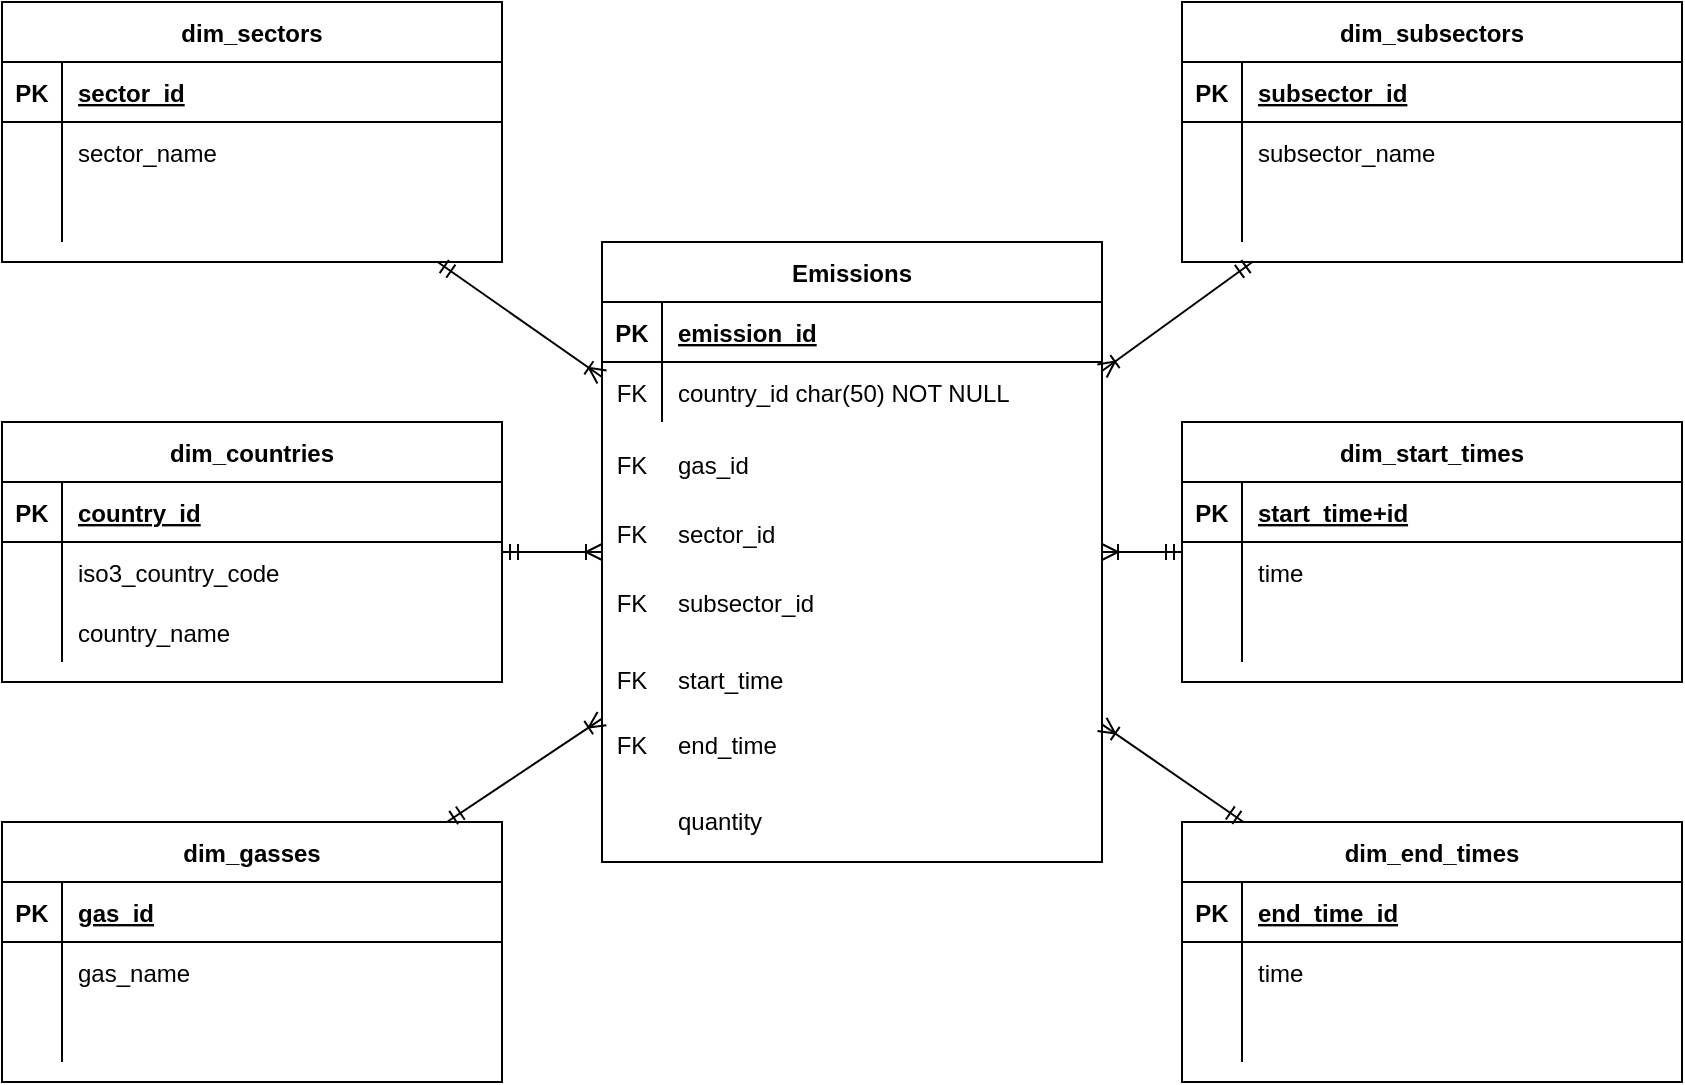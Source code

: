 <mxfile version="24.9.1">
  <diagram name="Page-1" id="B6PcATid6RtNg8YuIo3O">
    <mxGraphModel dx="2284" dy="784" grid="1" gridSize="10" guides="1" tooltips="1" connect="1" arrows="1" fold="1" page="1" pageScale="1" pageWidth="850" pageHeight="1100" math="0" shadow="0">
      <root>
        <mxCell id="0" />
        <mxCell id="1" parent="0" />
        <mxCell id="QcSYqMnwof4ORnEIv1YE-2" value="dim_countries" style="shape=table;startSize=30;container=1;collapsible=1;childLayout=tableLayout;fixedRows=1;rowLines=0;fontStyle=1;align=center;resizeLast=1;" vertex="1" parent="1">
          <mxGeometry x="-60" y="320" width="250" height="130" as="geometry" />
        </mxCell>
        <mxCell id="QcSYqMnwof4ORnEIv1YE-3" value="" style="shape=partialRectangle;collapsible=0;dropTarget=0;pointerEvents=0;fillColor=none;points=[[0,0.5],[1,0.5]];portConstraint=eastwest;top=0;left=0;right=0;bottom=1;" vertex="1" parent="QcSYqMnwof4ORnEIv1YE-2">
          <mxGeometry y="30" width="250" height="30" as="geometry" />
        </mxCell>
        <mxCell id="QcSYqMnwof4ORnEIv1YE-4" value="PK" style="shape=partialRectangle;overflow=hidden;connectable=0;fillColor=none;top=0;left=0;bottom=0;right=0;fontStyle=1;" vertex="1" parent="QcSYqMnwof4ORnEIv1YE-3">
          <mxGeometry width="30" height="30" as="geometry">
            <mxRectangle width="30" height="30" as="alternateBounds" />
          </mxGeometry>
        </mxCell>
        <mxCell id="QcSYqMnwof4ORnEIv1YE-5" value="country_id" style="shape=partialRectangle;overflow=hidden;connectable=0;fillColor=none;top=0;left=0;bottom=0;right=0;align=left;spacingLeft=6;fontStyle=5;" vertex="1" parent="QcSYqMnwof4ORnEIv1YE-3">
          <mxGeometry x="30" width="220" height="30" as="geometry">
            <mxRectangle width="220" height="30" as="alternateBounds" />
          </mxGeometry>
        </mxCell>
        <mxCell id="QcSYqMnwof4ORnEIv1YE-6" value="" style="shape=partialRectangle;collapsible=0;dropTarget=0;pointerEvents=0;fillColor=none;points=[[0,0.5],[1,0.5]];portConstraint=eastwest;top=0;left=0;right=0;bottom=0;" vertex="1" parent="QcSYqMnwof4ORnEIv1YE-2">
          <mxGeometry y="60" width="250" height="30" as="geometry" />
        </mxCell>
        <mxCell id="QcSYqMnwof4ORnEIv1YE-7" value="" style="shape=partialRectangle;overflow=hidden;connectable=0;fillColor=none;top=0;left=0;bottom=0;right=0;" vertex="1" parent="QcSYqMnwof4ORnEIv1YE-6">
          <mxGeometry width="30" height="30" as="geometry">
            <mxRectangle width="30" height="30" as="alternateBounds" />
          </mxGeometry>
        </mxCell>
        <mxCell id="QcSYqMnwof4ORnEIv1YE-8" value="iso3_country_code" style="shape=partialRectangle;overflow=hidden;connectable=0;fillColor=none;top=0;left=0;bottom=0;right=0;align=left;spacingLeft=6;" vertex="1" parent="QcSYqMnwof4ORnEIv1YE-6">
          <mxGeometry x="30" width="220" height="30" as="geometry">
            <mxRectangle width="220" height="30" as="alternateBounds" />
          </mxGeometry>
        </mxCell>
        <mxCell id="QcSYqMnwof4ORnEIv1YE-9" value="" style="shape=partialRectangle;collapsible=0;dropTarget=0;pointerEvents=0;fillColor=none;points=[[0,0.5],[1,0.5]];portConstraint=eastwest;top=0;left=0;right=0;bottom=0;" vertex="1" parent="QcSYqMnwof4ORnEIv1YE-2">
          <mxGeometry y="90" width="250" height="30" as="geometry" />
        </mxCell>
        <mxCell id="QcSYqMnwof4ORnEIv1YE-10" value="" style="shape=partialRectangle;overflow=hidden;connectable=0;fillColor=none;top=0;left=0;bottom=0;right=0;" vertex="1" parent="QcSYqMnwof4ORnEIv1YE-9">
          <mxGeometry width="30" height="30" as="geometry">
            <mxRectangle width="30" height="30" as="alternateBounds" />
          </mxGeometry>
        </mxCell>
        <mxCell id="QcSYqMnwof4ORnEIv1YE-11" value="country_name" style="shape=partialRectangle;overflow=hidden;connectable=0;fillColor=none;top=0;left=0;bottom=0;right=0;align=left;spacingLeft=6;" vertex="1" parent="QcSYqMnwof4ORnEIv1YE-9">
          <mxGeometry x="30" width="220" height="30" as="geometry">
            <mxRectangle width="220" height="30" as="alternateBounds" />
          </mxGeometry>
        </mxCell>
        <mxCell id="QcSYqMnwof4ORnEIv1YE-12" value="dim_gasses" style="shape=table;startSize=30;container=1;collapsible=1;childLayout=tableLayout;fixedRows=1;rowLines=0;fontStyle=1;align=center;resizeLast=1;" vertex="1" parent="1">
          <mxGeometry x="-60" y="520" width="250" height="130" as="geometry" />
        </mxCell>
        <mxCell id="QcSYqMnwof4ORnEIv1YE-13" value="" style="shape=partialRectangle;collapsible=0;dropTarget=0;pointerEvents=0;fillColor=none;points=[[0,0.5],[1,0.5]];portConstraint=eastwest;top=0;left=0;right=0;bottom=1;" vertex="1" parent="QcSYqMnwof4ORnEIv1YE-12">
          <mxGeometry y="30" width="250" height="30" as="geometry" />
        </mxCell>
        <mxCell id="QcSYqMnwof4ORnEIv1YE-14" value="PK" style="shape=partialRectangle;overflow=hidden;connectable=0;fillColor=none;top=0;left=0;bottom=0;right=0;fontStyle=1;" vertex="1" parent="QcSYqMnwof4ORnEIv1YE-13">
          <mxGeometry width="30" height="30" as="geometry">
            <mxRectangle width="30" height="30" as="alternateBounds" />
          </mxGeometry>
        </mxCell>
        <mxCell id="QcSYqMnwof4ORnEIv1YE-15" value="gas_id" style="shape=partialRectangle;overflow=hidden;connectable=0;fillColor=none;top=0;left=0;bottom=0;right=0;align=left;spacingLeft=6;fontStyle=5;" vertex="1" parent="QcSYqMnwof4ORnEIv1YE-13">
          <mxGeometry x="30" width="220" height="30" as="geometry">
            <mxRectangle width="220" height="30" as="alternateBounds" />
          </mxGeometry>
        </mxCell>
        <mxCell id="QcSYqMnwof4ORnEIv1YE-16" value="" style="shape=partialRectangle;collapsible=0;dropTarget=0;pointerEvents=0;fillColor=none;points=[[0,0.5],[1,0.5]];portConstraint=eastwest;top=0;left=0;right=0;bottom=0;" vertex="1" parent="QcSYqMnwof4ORnEIv1YE-12">
          <mxGeometry y="60" width="250" height="30" as="geometry" />
        </mxCell>
        <mxCell id="QcSYqMnwof4ORnEIv1YE-17" value="" style="shape=partialRectangle;overflow=hidden;connectable=0;fillColor=none;top=0;left=0;bottom=0;right=0;" vertex="1" parent="QcSYqMnwof4ORnEIv1YE-16">
          <mxGeometry width="30" height="30" as="geometry">
            <mxRectangle width="30" height="30" as="alternateBounds" />
          </mxGeometry>
        </mxCell>
        <mxCell id="QcSYqMnwof4ORnEIv1YE-18" value="gas_name" style="shape=partialRectangle;overflow=hidden;connectable=0;fillColor=none;top=0;left=0;bottom=0;right=0;align=left;spacingLeft=6;" vertex="1" parent="QcSYqMnwof4ORnEIv1YE-16">
          <mxGeometry x="30" width="220" height="30" as="geometry">
            <mxRectangle width="220" height="30" as="alternateBounds" />
          </mxGeometry>
        </mxCell>
        <mxCell id="QcSYqMnwof4ORnEIv1YE-19" value="" style="shape=partialRectangle;collapsible=0;dropTarget=0;pointerEvents=0;fillColor=none;points=[[0,0.5],[1,0.5]];portConstraint=eastwest;top=0;left=0;right=0;bottom=0;" vertex="1" parent="QcSYqMnwof4ORnEIv1YE-12">
          <mxGeometry y="90" width="250" height="30" as="geometry" />
        </mxCell>
        <mxCell id="QcSYqMnwof4ORnEIv1YE-20" value="" style="shape=partialRectangle;overflow=hidden;connectable=0;fillColor=none;top=0;left=0;bottom=0;right=0;" vertex="1" parent="QcSYqMnwof4ORnEIv1YE-19">
          <mxGeometry width="30" height="30" as="geometry">
            <mxRectangle width="30" height="30" as="alternateBounds" />
          </mxGeometry>
        </mxCell>
        <mxCell id="QcSYqMnwof4ORnEIv1YE-21" value="" style="shape=partialRectangle;overflow=hidden;connectable=0;fillColor=none;top=0;left=0;bottom=0;right=0;align=left;spacingLeft=6;" vertex="1" parent="QcSYqMnwof4ORnEIv1YE-19">
          <mxGeometry x="30" width="220" height="30" as="geometry">
            <mxRectangle width="220" height="30" as="alternateBounds" />
          </mxGeometry>
        </mxCell>
        <mxCell id="QcSYqMnwof4ORnEIv1YE-22" value="dim_subsectors" style="shape=table;startSize=30;container=1;collapsible=1;childLayout=tableLayout;fixedRows=1;rowLines=0;fontStyle=1;align=center;resizeLast=1;" vertex="1" parent="1">
          <mxGeometry x="530" y="110" width="250" height="130" as="geometry" />
        </mxCell>
        <mxCell id="QcSYqMnwof4ORnEIv1YE-23" value="" style="shape=partialRectangle;collapsible=0;dropTarget=0;pointerEvents=0;fillColor=none;points=[[0,0.5],[1,0.5]];portConstraint=eastwest;top=0;left=0;right=0;bottom=1;" vertex="1" parent="QcSYqMnwof4ORnEIv1YE-22">
          <mxGeometry y="30" width="250" height="30" as="geometry" />
        </mxCell>
        <mxCell id="QcSYqMnwof4ORnEIv1YE-24" value="PK" style="shape=partialRectangle;overflow=hidden;connectable=0;fillColor=none;top=0;left=0;bottom=0;right=0;fontStyle=1;" vertex="1" parent="QcSYqMnwof4ORnEIv1YE-23">
          <mxGeometry width="30" height="30" as="geometry">
            <mxRectangle width="30" height="30" as="alternateBounds" />
          </mxGeometry>
        </mxCell>
        <mxCell id="QcSYqMnwof4ORnEIv1YE-25" value="subsector_id" style="shape=partialRectangle;overflow=hidden;connectable=0;fillColor=none;top=0;left=0;bottom=0;right=0;align=left;spacingLeft=6;fontStyle=5;" vertex="1" parent="QcSYqMnwof4ORnEIv1YE-23">
          <mxGeometry x="30" width="220" height="30" as="geometry">
            <mxRectangle width="220" height="30" as="alternateBounds" />
          </mxGeometry>
        </mxCell>
        <mxCell id="QcSYqMnwof4ORnEIv1YE-26" value="" style="shape=partialRectangle;collapsible=0;dropTarget=0;pointerEvents=0;fillColor=none;points=[[0,0.5],[1,0.5]];portConstraint=eastwest;top=0;left=0;right=0;bottom=0;" vertex="1" parent="QcSYqMnwof4ORnEIv1YE-22">
          <mxGeometry y="60" width="250" height="30" as="geometry" />
        </mxCell>
        <mxCell id="QcSYqMnwof4ORnEIv1YE-27" value="" style="shape=partialRectangle;overflow=hidden;connectable=0;fillColor=none;top=0;left=0;bottom=0;right=0;" vertex="1" parent="QcSYqMnwof4ORnEIv1YE-26">
          <mxGeometry width="30" height="30" as="geometry">
            <mxRectangle width="30" height="30" as="alternateBounds" />
          </mxGeometry>
        </mxCell>
        <mxCell id="QcSYqMnwof4ORnEIv1YE-28" value="subsector_name" style="shape=partialRectangle;overflow=hidden;connectable=0;fillColor=none;top=0;left=0;bottom=0;right=0;align=left;spacingLeft=6;" vertex="1" parent="QcSYqMnwof4ORnEIv1YE-26">
          <mxGeometry x="30" width="220" height="30" as="geometry">
            <mxRectangle width="220" height="30" as="alternateBounds" />
          </mxGeometry>
        </mxCell>
        <mxCell id="QcSYqMnwof4ORnEIv1YE-29" value="" style="shape=partialRectangle;collapsible=0;dropTarget=0;pointerEvents=0;fillColor=none;points=[[0,0.5],[1,0.5]];portConstraint=eastwest;top=0;left=0;right=0;bottom=0;" vertex="1" parent="QcSYqMnwof4ORnEIv1YE-22">
          <mxGeometry y="90" width="250" height="30" as="geometry" />
        </mxCell>
        <mxCell id="QcSYqMnwof4ORnEIv1YE-30" value="" style="shape=partialRectangle;overflow=hidden;connectable=0;fillColor=none;top=0;left=0;bottom=0;right=0;" vertex="1" parent="QcSYqMnwof4ORnEIv1YE-29">
          <mxGeometry width="30" height="30" as="geometry">
            <mxRectangle width="30" height="30" as="alternateBounds" />
          </mxGeometry>
        </mxCell>
        <mxCell id="QcSYqMnwof4ORnEIv1YE-31" value="" style="shape=partialRectangle;overflow=hidden;connectable=0;fillColor=none;top=0;left=0;bottom=0;right=0;align=left;spacingLeft=6;" vertex="1" parent="QcSYqMnwof4ORnEIv1YE-29">
          <mxGeometry x="30" width="220" height="30" as="geometry">
            <mxRectangle width="220" height="30" as="alternateBounds" />
          </mxGeometry>
        </mxCell>
        <mxCell id="QcSYqMnwof4ORnEIv1YE-32" value="" style="group" vertex="1" connectable="0" parent="1">
          <mxGeometry x="240" y="230" width="250" height="310" as="geometry" />
        </mxCell>
        <mxCell id="QcSYqMnwof4ORnEIv1YE-33" value="Emissions" style="shape=table;startSize=30;container=1;collapsible=1;childLayout=tableLayout;fixedRows=1;rowLines=0;fontStyle=1;align=center;resizeLast=1;" vertex="1" parent="QcSYqMnwof4ORnEIv1YE-32">
          <mxGeometry width="250" height="310.0" as="geometry" />
        </mxCell>
        <mxCell id="QcSYqMnwof4ORnEIv1YE-34" value="" style="shape=partialRectangle;collapsible=0;dropTarget=0;pointerEvents=0;fillColor=none;points=[[0,0.5],[1,0.5]];portConstraint=eastwest;top=0;left=0;right=0;bottom=1;" vertex="1" parent="QcSYqMnwof4ORnEIv1YE-33">
          <mxGeometry y="30" width="250" height="30" as="geometry" />
        </mxCell>
        <mxCell id="QcSYqMnwof4ORnEIv1YE-35" value="PK" style="shape=partialRectangle;overflow=hidden;connectable=0;fillColor=none;top=0;left=0;bottom=0;right=0;fontStyle=1;" vertex="1" parent="QcSYqMnwof4ORnEIv1YE-34">
          <mxGeometry width="30" height="30" as="geometry">
            <mxRectangle width="30" height="30" as="alternateBounds" />
          </mxGeometry>
        </mxCell>
        <mxCell id="QcSYqMnwof4ORnEIv1YE-36" value="emission_id" style="shape=partialRectangle;overflow=hidden;connectable=0;fillColor=none;top=0;left=0;bottom=0;right=0;align=left;spacingLeft=6;fontStyle=5;" vertex="1" parent="QcSYqMnwof4ORnEIv1YE-34">
          <mxGeometry x="30" width="220" height="30" as="geometry">
            <mxRectangle width="220" height="30" as="alternateBounds" />
          </mxGeometry>
        </mxCell>
        <mxCell id="QcSYqMnwof4ORnEIv1YE-37" value="" style="shape=partialRectangle;collapsible=0;dropTarget=0;pointerEvents=0;fillColor=none;points=[[0,0.5],[1,0.5]];portConstraint=eastwest;top=0;left=0;right=0;bottom=0;" vertex="1" parent="QcSYqMnwof4ORnEIv1YE-33">
          <mxGeometry y="60" width="250" height="30" as="geometry" />
        </mxCell>
        <mxCell id="QcSYqMnwof4ORnEIv1YE-38" value="FK" style="shape=partialRectangle;overflow=hidden;connectable=0;fillColor=none;top=0;left=0;bottom=0;right=0;" vertex="1" parent="QcSYqMnwof4ORnEIv1YE-37">
          <mxGeometry width="30" height="30" as="geometry">
            <mxRectangle width="30" height="30" as="alternateBounds" />
          </mxGeometry>
        </mxCell>
        <mxCell id="QcSYqMnwof4ORnEIv1YE-39" value="country_id char(50) NOT NULL" style="shape=partialRectangle;overflow=hidden;connectable=0;fillColor=none;top=0;left=0;bottom=0;right=0;align=left;spacingLeft=6;" vertex="1" parent="QcSYqMnwof4ORnEIv1YE-37">
          <mxGeometry x="30" width="220" height="30" as="geometry">
            <mxRectangle width="220" height="30" as="alternateBounds" />
          </mxGeometry>
        </mxCell>
        <mxCell id="QcSYqMnwof4ORnEIv1YE-40" value="" style="shape=partialRectangle;collapsible=0;dropTarget=0;pointerEvents=0;fillColor=none;points=[[0,0.5],[1,0.5]];portConstraint=eastwest;top=0;left=0;right=0;bottom=0;" vertex="1" parent="QcSYqMnwof4ORnEIv1YE-32">
          <mxGeometry y="79.995" width="250" height="62.0" as="geometry" />
        </mxCell>
        <mxCell id="QcSYqMnwof4ORnEIv1YE-41" value="FK" style="shape=partialRectangle;overflow=hidden;connectable=0;fillColor=none;top=0;left=0;bottom=0;right=0;" vertex="1" parent="QcSYqMnwof4ORnEIv1YE-40">
          <mxGeometry width="30" height="62.0" as="geometry">
            <mxRectangle width="30" height="30" as="alternateBounds" />
          </mxGeometry>
        </mxCell>
        <mxCell id="QcSYqMnwof4ORnEIv1YE-42" value="gas_id" style="shape=partialRectangle;overflow=hidden;connectable=0;fillColor=none;top=0;left=0;bottom=0;right=0;align=left;spacingLeft=6;" vertex="1" parent="QcSYqMnwof4ORnEIv1YE-40">
          <mxGeometry x="30" width="220" height="62.0" as="geometry">
            <mxRectangle width="220" height="30" as="alternateBounds" />
          </mxGeometry>
        </mxCell>
        <mxCell id="QcSYqMnwof4ORnEIv1YE-43" value="" style="shape=partialRectangle;collapsible=0;dropTarget=0;pointerEvents=0;fillColor=none;points=[[0,0.5],[1,0.5]];portConstraint=eastwest;top=0;left=0;right=0;bottom=0;" vertex="1" parent="QcSYqMnwof4ORnEIv1YE-32">
          <mxGeometry y="114.433" width="250" height="62.0" as="geometry" />
        </mxCell>
        <mxCell id="QcSYqMnwof4ORnEIv1YE-44" value="FK" style="shape=partialRectangle;overflow=hidden;connectable=0;fillColor=none;top=0;left=0;bottom=0;right=0;" vertex="1" parent="QcSYqMnwof4ORnEIv1YE-43">
          <mxGeometry width="30" height="62.0" as="geometry">
            <mxRectangle width="30" height="30" as="alternateBounds" />
          </mxGeometry>
        </mxCell>
        <mxCell id="QcSYqMnwof4ORnEIv1YE-45" value="sector_id" style="shape=partialRectangle;overflow=hidden;connectable=0;fillColor=none;top=0;left=0;bottom=0;right=0;align=left;spacingLeft=6;" vertex="1" parent="QcSYqMnwof4ORnEIv1YE-43">
          <mxGeometry x="30" width="220" height="62.0" as="geometry">
            <mxRectangle width="220" height="30" as="alternateBounds" />
          </mxGeometry>
        </mxCell>
        <mxCell id="QcSYqMnwof4ORnEIv1YE-46" value="" style="shape=partialRectangle;collapsible=0;dropTarget=0;pointerEvents=0;fillColor=none;points=[[0,0.5],[1,0.5]];portConstraint=eastwest;top=0;left=0;right=0;bottom=0;" vertex="1" parent="QcSYqMnwof4ORnEIv1YE-32">
          <mxGeometry y="187.426" width="250" height="62.0" as="geometry" />
        </mxCell>
        <mxCell id="QcSYqMnwof4ORnEIv1YE-47" value="FK" style="shape=partialRectangle;overflow=hidden;connectable=0;fillColor=none;top=0;left=0;bottom=0;right=0;" vertex="1" parent="QcSYqMnwof4ORnEIv1YE-46">
          <mxGeometry width="30" height="62.0" as="geometry">
            <mxRectangle width="30" height="30" as="alternateBounds" />
          </mxGeometry>
        </mxCell>
        <mxCell id="QcSYqMnwof4ORnEIv1YE-48" value="start_time" style="shape=partialRectangle;overflow=hidden;connectable=0;fillColor=none;top=0;left=0;bottom=0;right=0;align=left;spacingLeft=6;" vertex="1" parent="QcSYqMnwof4ORnEIv1YE-46">
          <mxGeometry x="30" width="220" height="62.0" as="geometry">
            <mxRectangle width="220" height="30" as="alternateBounds" />
          </mxGeometry>
        </mxCell>
        <mxCell id="QcSYqMnwof4ORnEIv1YE-49" value="quantity" style="shape=partialRectangle;overflow=hidden;connectable=0;fillColor=none;top=0;left=0;bottom=0;right=0;align=left;spacingLeft=6;" vertex="1" parent="QcSYqMnwof4ORnEIv1YE-32">
          <mxGeometry x="30" y="258.003" width="220" height="62.0" as="geometry">
            <mxRectangle width="220" height="30" as="alternateBounds" />
          </mxGeometry>
        </mxCell>
        <mxCell id="QcSYqMnwof4ORnEIv1YE-64" value="" style="shape=partialRectangle;collapsible=0;dropTarget=0;pointerEvents=0;fillColor=none;points=[[0,0.5],[1,0.5]];portConstraint=eastwest;top=0;left=0;right=0;bottom=0;" vertex="1" parent="QcSYqMnwof4ORnEIv1YE-32">
          <mxGeometry y="148.877" width="250" height="62.0" as="geometry" />
        </mxCell>
        <mxCell id="QcSYqMnwof4ORnEIv1YE-65" value="FK" style="shape=partialRectangle;overflow=hidden;connectable=0;fillColor=none;top=0;left=0;bottom=0;right=0;" vertex="1" parent="QcSYqMnwof4ORnEIv1YE-64">
          <mxGeometry width="30" height="62.0" as="geometry">
            <mxRectangle width="30" height="30" as="alternateBounds" />
          </mxGeometry>
        </mxCell>
        <mxCell id="QcSYqMnwof4ORnEIv1YE-66" value="subsector_id" style="shape=partialRectangle;overflow=hidden;connectable=0;fillColor=none;top=0;left=0;bottom=0;right=0;align=left;spacingLeft=6;" vertex="1" parent="QcSYqMnwof4ORnEIv1YE-64">
          <mxGeometry x="30" width="220" height="62.0" as="geometry">
            <mxRectangle width="220" height="30" as="alternateBounds" />
          </mxGeometry>
        </mxCell>
        <mxCell id="QcSYqMnwof4ORnEIv1YE-67" value="" style="shape=partialRectangle;collapsible=0;dropTarget=0;pointerEvents=0;fillColor=none;points=[[0,0.5],[1,0.5]];portConstraint=eastwest;top=0;left=0;right=0;bottom=0;" vertex="1" parent="QcSYqMnwof4ORnEIv1YE-32">
          <mxGeometry y="219.996" width="250" height="62.0" as="geometry" />
        </mxCell>
        <mxCell id="QcSYqMnwof4ORnEIv1YE-68" value="FK" style="shape=partialRectangle;overflow=hidden;connectable=0;fillColor=none;top=0;left=0;bottom=0;right=0;" vertex="1" parent="QcSYqMnwof4ORnEIv1YE-67">
          <mxGeometry width="30" height="62.0" as="geometry">
            <mxRectangle width="30" height="30" as="alternateBounds" />
          </mxGeometry>
        </mxCell>
        <mxCell id="QcSYqMnwof4ORnEIv1YE-69" value="end_time" style="shape=partialRectangle;overflow=hidden;connectable=0;fillColor=none;top=0;left=0;bottom=0;right=0;align=left;spacingLeft=6;" vertex="1" parent="QcSYqMnwof4ORnEIv1YE-67">
          <mxGeometry x="30" width="220" height="62.0" as="geometry">
            <mxRectangle width="220" height="30" as="alternateBounds" />
          </mxGeometry>
        </mxCell>
        <mxCell id="QcSYqMnwof4ORnEIv1YE-50" value="dim_end_times" style="shape=table;startSize=30;container=1;collapsible=1;childLayout=tableLayout;fixedRows=1;rowLines=0;fontStyle=1;align=center;resizeLast=1;" vertex="1" parent="1">
          <mxGeometry x="530" y="520" width="250" height="130" as="geometry" />
        </mxCell>
        <mxCell id="QcSYqMnwof4ORnEIv1YE-51" value="" style="shape=partialRectangle;collapsible=0;dropTarget=0;pointerEvents=0;fillColor=none;points=[[0,0.5],[1,0.5]];portConstraint=eastwest;top=0;left=0;right=0;bottom=1;" vertex="1" parent="QcSYqMnwof4ORnEIv1YE-50">
          <mxGeometry y="30" width="250" height="30" as="geometry" />
        </mxCell>
        <mxCell id="QcSYqMnwof4ORnEIv1YE-52" value="PK" style="shape=partialRectangle;overflow=hidden;connectable=0;fillColor=none;top=0;left=0;bottom=0;right=0;fontStyle=1;" vertex="1" parent="QcSYqMnwof4ORnEIv1YE-51">
          <mxGeometry width="30" height="30" as="geometry">
            <mxRectangle width="30" height="30" as="alternateBounds" />
          </mxGeometry>
        </mxCell>
        <mxCell id="QcSYqMnwof4ORnEIv1YE-53" value="end_time_id" style="shape=partialRectangle;overflow=hidden;connectable=0;fillColor=none;top=0;left=0;bottom=0;right=0;align=left;spacingLeft=6;fontStyle=5;" vertex="1" parent="QcSYqMnwof4ORnEIv1YE-51">
          <mxGeometry x="30" width="220" height="30" as="geometry">
            <mxRectangle width="220" height="30" as="alternateBounds" />
          </mxGeometry>
        </mxCell>
        <mxCell id="QcSYqMnwof4ORnEIv1YE-54" value="" style="shape=partialRectangle;collapsible=0;dropTarget=0;pointerEvents=0;fillColor=none;points=[[0,0.5],[1,0.5]];portConstraint=eastwest;top=0;left=0;right=0;bottom=0;" vertex="1" parent="QcSYqMnwof4ORnEIv1YE-50">
          <mxGeometry y="60" width="250" height="30" as="geometry" />
        </mxCell>
        <mxCell id="QcSYqMnwof4ORnEIv1YE-55" value="" style="shape=partialRectangle;overflow=hidden;connectable=0;fillColor=none;top=0;left=0;bottom=0;right=0;" vertex="1" parent="QcSYqMnwof4ORnEIv1YE-54">
          <mxGeometry width="30" height="30" as="geometry">
            <mxRectangle width="30" height="30" as="alternateBounds" />
          </mxGeometry>
        </mxCell>
        <mxCell id="QcSYqMnwof4ORnEIv1YE-56" value="time" style="shape=partialRectangle;overflow=hidden;connectable=0;fillColor=none;top=0;left=0;bottom=0;right=0;align=left;spacingLeft=6;" vertex="1" parent="QcSYqMnwof4ORnEIv1YE-54">
          <mxGeometry x="30" width="220" height="30" as="geometry">
            <mxRectangle width="220" height="30" as="alternateBounds" />
          </mxGeometry>
        </mxCell>
        <mxCell id="QcSYqMnwof4ORnEIv1YE-57" value="" style="shape=partialRectangle;collapsible=0;dropTarget=0;pointerEvents=0;fillColor=none;points=[[0,0.5],[1,0.5]];portConstraint=eastwest;top=0;left=0;right=0;bottom=0;" vertex="1" parent="QcSYqMnwof4ORnEIv1YE-50">
          <mxGeometry y="90" width="250" height="30" as="geometry" />
        </mxCell>
        <mxCell id="QcSYqMnwof4ORnEIv1YE-58" value="" style="shape=partialRectangle;overflow=hidden;connectable=0;fillColor=none;top=0;left=0;bottom=0;right=0;" vertex="1" parent="QcSYqMnwof4ORnEIv1YE-57">
          <mxGeometry width="30" height="30" as="geometry">
            <mxRectangle width="30" height="30" as="alternateBounds" />
          </mxGeometry>
        </mxCell>
        <mxCell id="QcSYqMnwof4ORnEIv1YE-59" value="" style="shape=partialRectangle;overflow=hidden;connectable=0;fillColor=none;top=0;left=0;bottom=0;right=0;align=left;spacingLeft=6;" vertex="1" parent="QcSYqMnwof4ORnEIv1YE-57">
          <mxGeometry x="30" width="220" height="30" as="geometry">
            <mxRectangle width="220" height="30" as="alternateBounds" />
          </mxGeometry>
        </mxCell>
        <mxCell id="QcSYqMnwof4ORnEIv1YE-60" value="" style="fontSize=12;html=1;endArrow=ERoneToMany;startArrow=ERmandOne;rounded=0;" edge="1" parent="1" source="QcSYqMnwof4ORnEIv1YE-2" target="QcSYqMnwof4ORnEIv1YE-33">
          <mxGeometry width="100" height="100" relative="1" as="geometry">
            <mxPoint x="260" y="370" as="sourcePoint" />
            <mxPoint x="360" y="270" as="targetPoint" />
          </mxGeometry>
        </mxCell>
        <mxCell id="QcSYqMnwof4ORnEIv1YE-61" value="" style="fontSize=12;html=1;endArrow=ERoneToMany;startArrow=ERmandOne;rounded=0;" edge="1" parent="1" source="QcSYqMnwof4ORnEIv1YE-50" target="QcSYqMnwof4ORnEIv1YE-33">
          <mxGeometry width="100" height="100" relative="1" as="geometry">
            <mxPoint x="190" y="240" as="sourcePoint" />
            <mxPoint x="250" y="274" as="targetPoint" />
          </mxGeometry>
        </mxCell>
        <mxCell id="QcSYqMnwof4ORnEIv1YE-62" value="" style="fontSize=12;html=1;endArrow=ERoneToMany;startArrow=ERmandOne;rounded=0;" edge="1" parent="1" source="QcSYqMnwof4ORnEIv1YE-12" target="QcSYqMnwof4ORnEIv1YE-33">
          <mxGeometry width="100" height="100" relative="1" as="geometry">
            <mxPoint x="200" y="250" as="sourcePoint" />
            <mxPoint x="260" y="284" as="targetPoint" />
          </mxGeometry>
        </mxCell>
        <mxCell id="QcSYqMnwof4ORnEIv1YE-63" value="" style="fontSize=12;html=1;endArrow=ERoneToMany;startArrow=ERmandOne;rounded=0;" edge="1" parent="1" source="QcSYqMnwof4ORnEIv1YE-22" target="QcSYqMnwof4ORnEIv1YE-33">
          <mxGeometry width="100" height="100" relative="1" as="geometry">
            <mxPoint x="210" y="260" as="sourcePoint" />
            <mxPoint x="270" y="294" as="targetPoint" />
          </mxGeometry>
        </mxCell>
        <mxCell id="QcSYqMnwof4ORnEIv1YE-70" value="dim_sectors" style="shape=table;startSize=30;container=1;collapsible=1;childLayout=tableLayout;fixedRows=1;rowLines=0;fontStyle=1;align=center;resizeLast=1;" vertex="1" parent="1">
          <mxGeometry x="-60" y="110" width="250" height="130" as="geometry" />
        </mxCell>
        <mxCell id="QcSYqMnwof4ORnEIv1YE-71" value="" style="shape=partialRectangle;collapsible=0;dropTarget=0;pointerEvents=0;fillColor=none;points=[[0,0.5],[1,0.5]];portConstraint=eastwest;top=0;left=0;right=0;bottom=1;" vertex="1" parent="QcSYqMnwof4ORnEIv1YE-70">
          <mxGeometry y="30" width="250" height="30" as="geometry" />
        </mxCell>
        <mxCell id="QcSYqMnwof4ORnEIv1YE-72" value="PK" style="shape=partialRectangle;overflow=hidden;connectable=0;fillColor=none;top=0;left=0;bottom=0;right=0;fontStyle=1;" vertex="1" parent="QcSYqMnwof4ORnEIv1YE-71">
          <mxGeometry width="30" height="30" as="geometry">
            <mxRectangle width="30" height="30" as="alternateBounds" />
          </mxGeometry>
        </mxCell>
        <mxCell id="QcSYqMnwof4ORnEIv1YE-73" value="sector_id" style="shape=partialRectangle;overflow=hidden;connectable=0;fillColor=none;top=0;left=0;bottom=0;right=0;align=left;spacingLeft=6;fontStyle=5;" vertex="1" parent="QcSYqMnwof4ORnEIv1YE-71">
          <mxGeometry x="30" width="220" height="30" as="geometry">
            <mxRectangle width="220" height="30" as="alternateBounds" />
          </mxGeometry>
        </mxCell>
        <mxCell id="QcSYqMnwof4ORnEIv1YE-74" value="" style="shape=partialRectangle;collapsible=0;dropTarget=0;pointerEvents=0;fillColor=none;points=[[0,0.5],[1,0.5]];portConstraint=eastwest;top=0;left=0;right=0;bottom=0;" vertex="1" parent="QcSYqMnwof4ORnEIv1YE-70">
          <mxGeometry y="60" width="250" height="30" as="geometry" />
        </mxCell>
        <mxCell id="QcSYqMnwof4ORnEIv1YE-75" value="" style="shape=partialRectangle;overflow=hidden;connectable=0;fillColor=none;top=0;left=0;bottom=0;right=0;" vertex="1" parent="QcSYqMnwof4ORnEIv1YE-74">
          <mxGeometry width="30" height="30" as="geometry">
            <mxRectangle width="30" height="30" as="alternateBounds" />
          </mxGeometry>
        </mxCell>
        <mxCell id="QcSYqMnwof4ORnEIv1YE-76" value="sector_name" style="shape=partialRectangle;overflow=hidden;connectable=0;fillColor=none;top=0;left=0;bottom=0;right=0;align=left;spacingLeft=6;" vertex="1" parent="QcSYqMnwof4ORnEIv1YE-74">
          <mxGeometry x="30" width="220" height="30" as="geometry">
            <mxRectangle width="220" height="30" as="alternateBounds" />
          </mxGeometry>
        </mxCell>
        <mxCell id="QcSYqMnwof4ORnEIv1YE-77" value="" style="shape=partialRectangle;collapsible=0;dropTarget=0;pointerEvents=0;fillColor=none;points=[[0,0.5],[1,0.5]];portConstraint=eastwest;top=0;left=0;right=0;bottom=0;" vertex="1" parent="QcSYqMnwof4ORnEIv1YE-70">
          <mxGeometry y="90" width="250" height="30" as="geometry" />
        </mxCell>
        <mxCell id="QcSYqMnwof4ORnEIv1YE-78" value="" style="shape=partialRectangle;overflow=hidden;connectable=0;fillColor=none;top=0;left=0;bottom=0;right=0;" vertex="1" parent="QcSYqMnwof4ORnEIv1YE-77">
          <mxGeometry width="30" height="30" as="geometry">
            <mxRectangle width="30" height="30" as="alternateBounds" />
          </mxGeometry>
        </mxCell>
        <mxCell id="QcSYqMnwof4ORnEIv1YE-79" value="" style="shape=partialRectangle;overflow=hidden;connectable=0;fillColor=none;top=0;left=0;bottom=0;right=0;align=left;spacingLeft=6;" vertex="1" parent="QcSYqMnwof4ORnEIv1YE-77">
          <mxGeometry x="30" width="220" height="30" as="geometry">
            <mxRectangle width="220" height="30" as="alternateBounds" />
          </mxGeometry>
        </mxCell>
        <mxCell id="QcSYqMnwof4ORnEIv1YE-80" value="dim_start_times" style="shape=table;startSize=30;container=1;collapsible=1;childLayout=tableLayout;fixedRows=1;rowLines=0;fontStyle=1;align=center;resizeLast=1;" vertex="1" parent="1">
          <mxGeometry x="530" y="320" width="250" height="130" as="geometry" />
        </mxCell>
        <mxCell id="QcSYqMnwof4ORnEIv1YE-81" value="" style="shape=partialRectangle;collapsible=0;dropTarget=0;pointerEvents=0;fillColor=none;points=[[0,0.5],[1,0.5]];portConstraint=eastwest;top=0;left=0;right=0;bottom=1;" vertex="1" parent="QcSYqMnwof4ORnEIv1YE-80">
          <mxGeometry y="30" width="250" height="30" as="geometry" />
        </mxCell>
        <mxCell id="QcSYqMnwof4ORnEIv1YE-82" value="PK" style="shape=partialRectangle;overflow=hidden;connectable=0;fillColor=none;top=0;left=0;bottom=0;right=0;fontStyle=1;" vertex="1" parent="QcSYqMnwof4ORnEIv1YE-81">
          <mxGeometry width="30" height="30" as="geometry">
            <mxRectangle width="30" height="30" as="alternateBounds" />
          </mxGeometry>
        </mxCell>
        <mxCell id="QcSYqMnwof4ORnEIv1YE-83" value="start_time+id" style="shape=partialRectangle;overflow=hidden;connectable=0;fillColor=none;top=0;left=0;bottom=0;right=0;align=left;spacingLeft=6;fontStyle=5;" vertex="1" parent="QcSYqMnwof4ORnEIv1YE-81">
          <mxGeometry x="30" width="220" height="30" as="geometry">
            <mxRectangle width="220" height="30" as="alternateBounds" />
          </mxGeometry>
        </mxCell>
        <mxCell id="QcSYqMnwof4ORnEIv1YE-84" value="" style="shape=partialRectangle;collapsible=0;dropTarget=0;pointerEvents=0;fillColor=none;points=[[0,0.5],[1,0.5]];portConstraint=eastwest;top=0;left=0;right=0;bottom=0;" vertex="1" parent="QcSYqMnwof4ORnEIv1YE-80">
          <mxGeometry y="60" width="250" height="30" as="geometry" />
        </mxCell>
        <mxCell id="QcSYqMnwof4ORnEIv1YE-85" value="" style="shape=partialRectangle;overflow=hidden;connectable=0;fillColor=none;top=0;left=0;bottom=0;right=0;" vertex="1" parent="QcSYqMnwof4ORnEIv1YE-84">
          <mxGeometry width="30" height="30" as="geometry">
            <mxRectangle width="30" height="30" as="alternateBounds" />
          </mxGeometry>
        </mxCell>
        <mxCell id="QcSYqMnwof4ORnEIv1YE-86" value="time" style="shape=partialRectangle;overflow=hidden;connectable=0;fillColor=none;top=0;left=0;bottom=0;right=0;align=left;spacingLeft=6;" vertex="1" parent="QcSYqMnwof4ORnEIv1YE-84">
          <mxGeometry x="30" width="220" height="30" as="geometry">
            <mxRectangle width="220" height="30" as="alternateBounds" />
          </mxGeometry>
        </mxCell>
        <mxCell id="QcSYqMnwof4ORnEIv1YE-87" value="" style="shape=partialRectangle;collapsible=0;dropTarget=0;pointerEvents=0;fillColor=none;points=[[0,0.5],[1,0.5]];portConstraint=eastwest;top=0;left=0;right=0;bottom=0;" vertex="1" parent="QcSYqMnwof4ORnEIv1YE-80">
          <mxGeometry y="90" width="250" height="30" as="geometry" />
        </mxCell>
        <mxCell id="QcSYqMnwof4ORnEIv1YE-88" value="" style="shape=partialRectangle;overflow=hidden;connectable=0;fillColor=none;top=0;left=0;bottom=0;right=0;" vertex="1" parent="QcSYqMnwof4ORnEIv1YE-87">
          <mxGeometry width="30" height="30" as="geometry">
            <mxRectangle width="30" height="30" as="alternateBounds" />
          </mxGeometry>
        </mxCell>
        <mxCell id="QcSYqMnwof4ORnEIv1YE-89" value="" style="shape=partialRectangle;overflow=hidden;connectable=0;fillColor=none;top=0;left=0;bottom=0;right=0;align=left;spacingLeft=6;" vertex="1" parent="QcSYqMnwof4ORnEIv1YE-87">
          <mxGeometry x="30" width="220" height="30" as="geometry">
            <mxRectangle width="220" height="30" as="alternateBounds" />
          </mxGeometry>
        </mxCell>
        <mxCell id="QcSYqMnwof4ORnEIv1YE-90" value="" style="fontSize=12;html=1;endArrow=ERoneToMany;startArrow=ERmandOne;rounded=0;" edge="1" parent="1" source="QcSYqMnwof4ORnEIv1YE-80" target="QcSYqMnwof4ORnEIv1YE-33">
          <mxGeometry width="100" height="100" relative="1" as="geometry">
            <mxPoint x="575" y="250" as="sourcePoint" />
            <mxPoint x="500" y="304" as="targetPoint" />
          </mxGeometry>
        </mxCell>
        <mxCell id="QcSYqMnwof4ORnEIv1YE-92" value="" style="fontSize=12;html=1;endArrow=ERoneToMany;startArrow=ERmandOne;rounded=0;" edge="1" parent="1" source="QcSYqMnwof4ORnEIv1YE-70" target="QcSYqMnwof4ORnEIv1YE-33">
          <mxGeometry width="100" height="100" relative="1" as="geometry">
            <mxPoint x="585" y="260" as="sourcePoint" />
            <mxPoint x="510" y="314" as="targetPoint" />
          </mxGeometry>
        </mxCell>
      </root>
    </mxGraphModel>
  </diagram>
</mxfile>
